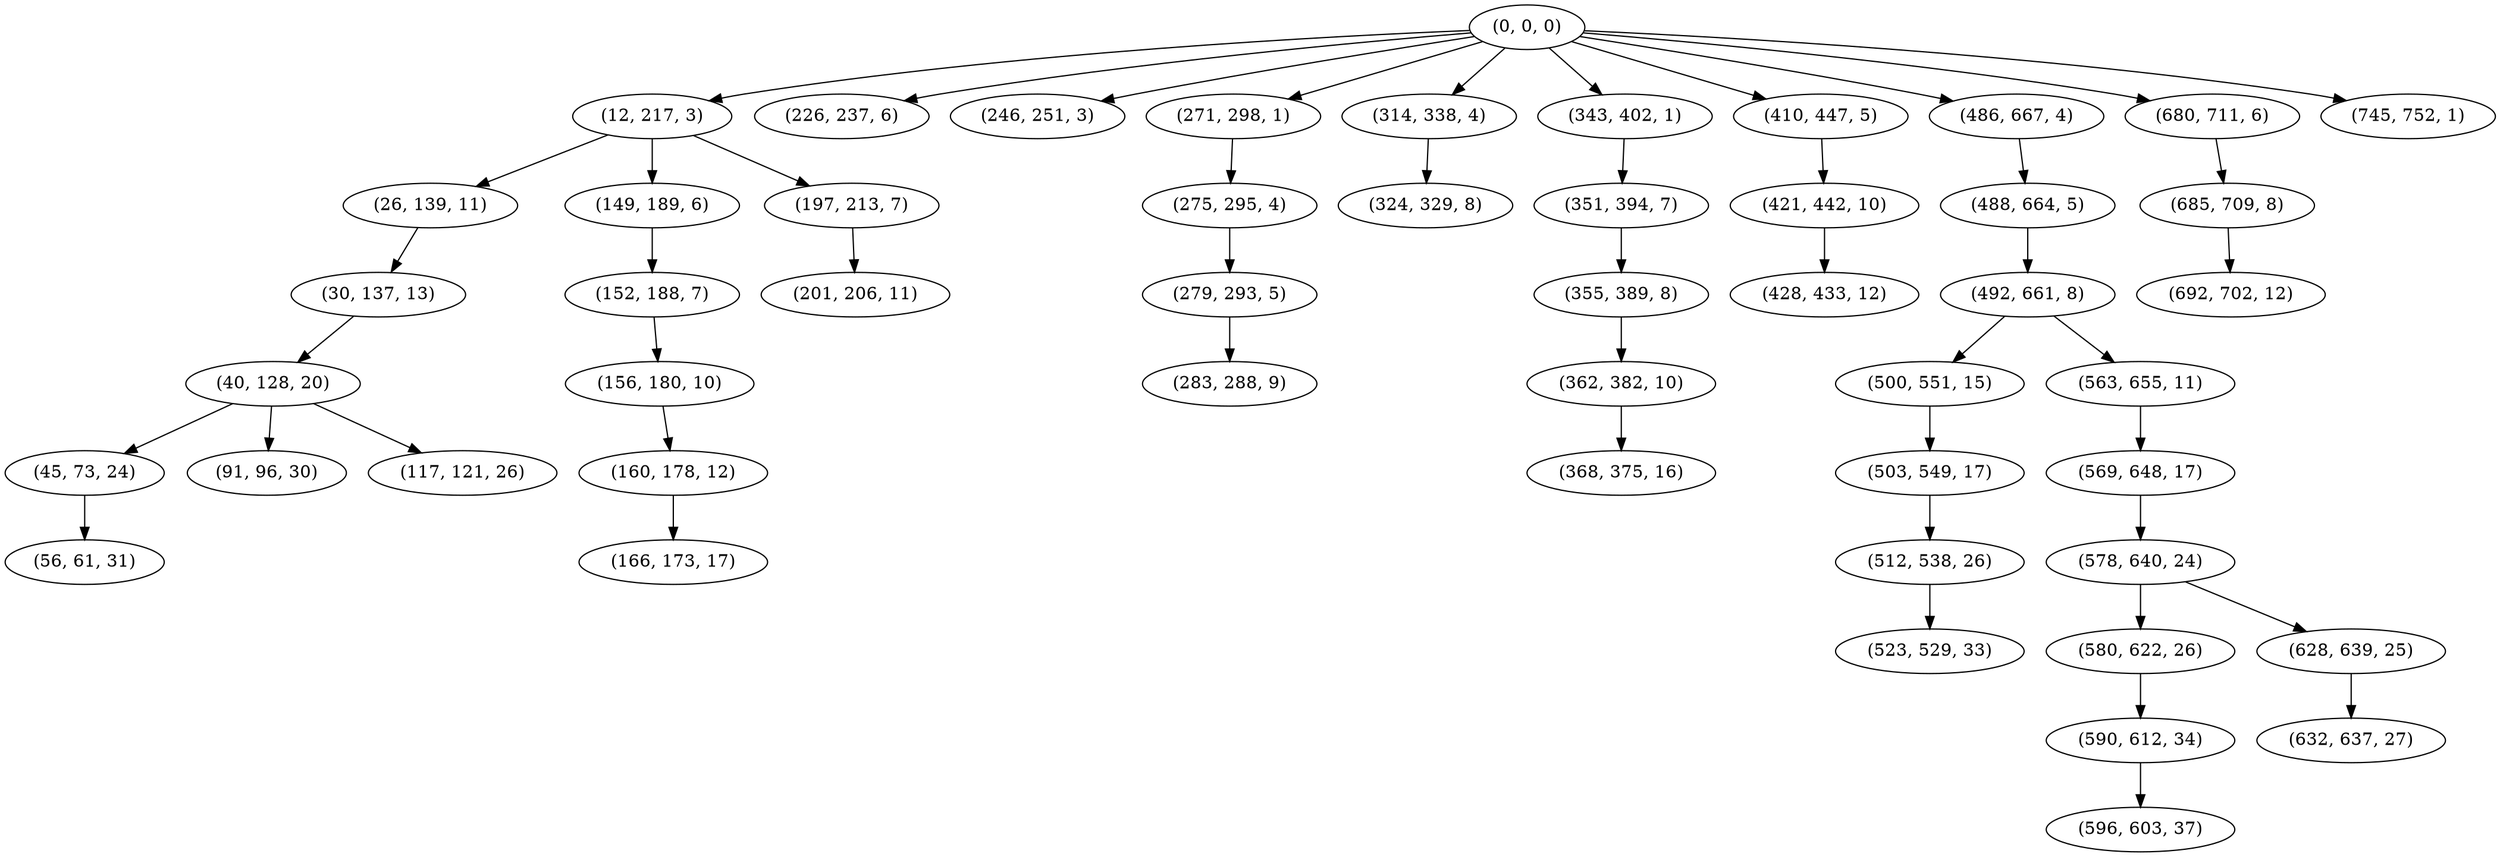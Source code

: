 digraph tree {
    "(0, 0, 0)";
    "(12, 217, 3)";
    "(26, 139, 11)";
    "(30, 137, 13)";
    "(40, 128, 20)";
    "(45, 73, 24)";
    "(56, 61, 31)";
    "(91, 96, 30)";
    "(117, 121, 26)";
    "(149, 189, 6)";
    "(152, 188, 7)";
    "(156, 180, 10)";
    "(160, 178, 12)";
    "(166, 173, 17)";
    "(197, 213, 7)";
    "(201, 206, 11)";
    "(226, 237, 6)";
    "(246, 251, 3)";
    "(271, 298, 1)";
    "(275, 295, 4)";
    "(279, 293, 5)";
    "(283, 288, 9)";
    "(314, 338, 4)";
    "(324, 329, 8)";
    "(343, 402, 1)";
    "(351, 394, 7)";
    "(355, 389, 8)";
    "(362, 382, 10)";
    "(368, 375, 16)";
    "(410, 447, 5)";
    "(421, 442, 10)";
    "(428, 433, 12)";
    "(486, 667, 4)";
    "(488, 664, 5)";
    "(492, 661, 8)";
    "(500, 551, 15)";
    "(503, 549, 17)";
    "(512, 538, 26)";
    "(523, 529, 33)";
    "(563, 655, 11)";
    "(569, 648, 17)";
    "(578, 640, 24)";
    "(580, 622, 26)";
    "(590, 612, 34)";
    "(596, 603, 37)";
    "(628, 639, 25)";
    "(632, 637, 27)";
    "(680, 711, 6)";
    "(685, 709, 8)";
    "(692, 702, 12)";
    "(745, 752, 1)";
    "(0, 0, 0)" -> "(12, 217, 3)";
    "(0, 0, 0)" -> "(226, 237, 6)";
    "(0, 0, 0)" -> "(246, 251, 3)";
    "(0, 0, 0)" -> "(271, 298, 1)";
    "(0, 0, 0)" -> "(314, 338, 4)";
    "(0, 0, 0)" -> "(343, 402, 1)";
    "(0, 0, 0)" -> "(410, 447, 5)";
    "(0, 0, 0)" -> "(486, 667, 4)";
    "(0, 0, 0)" -> "(680, 711, 6)";
    "(0, 0, 0)" -> "(745, 752, 1)";
    "(12, 217, 3)" -> "(26, 139, 11)";
    "(12, 217, 3)" -> "(149, 189, 6)";
    "(12, 217, 3)" -> "(197, 213, 7)";
    "(26, 139, 11)" -> "(30, 137, 13)";
    "(30, 137, 13)" -> "(40, 128, 20)";
    "(40, 128, 20)" -> "(45, 73, 24)";
    "(40, 128, 20)" -> "(91, 96, 30)";
    "(40, 128, 20)" -> "(117, 121, 26)";
    "(45, 73, 24)" -> "(56, 61, 31)";
    "(149, 189, 6)" -> "(152, 188, 7)";
    "(152, 188, 7)" -> "(156, 180, 10)";
    "(156, 180, 10)" -> "(160, 178, 12)";
    "(160, 178, 12)" -> "(166, 173, 17)";
    "(197, 213, 7)" -> "(201, 206, 11)";
    "(271, 298, 1)" -> "(275, 295, 4)";
    "(275, 295, 4)" -> "(279, 293, 5)";
    "(279, 293, 5)" -> "(283, 288, 9)";
    "(314, 338, 4)" -> "(324, 329, 8)";
    "(343, 402, 1)" -> "(351, 394, 7)";
    "(351, 394, 7)" -> "(355, 389, 8)";
    "(355, 389, 8)" -> "(362, 382, 10)";
    "(362, 382, 10)" -> "(368, 375, 16)";
    "(410, 447, 5)" -> "(421, 442, 10)";
    "(421, 442, 10)" -> "(428, 433, 12)";
    "(486, 667, 4)" -> "(488, 664, 5)";
    "(488, 664, 5)" -> "(492, 661, 8)";
    "(492, 661, 8)" -> "(500, 551, 15)";
    "(492, 661, 8)" -> "(563, 655, 11)";
    "(500, 551, 15)" -> "(503, 549, 17)";
    "(503, 549, 17)" -> "(512, 538, 26)";
    "(512, 538, 26)" -> "(523, 529, 33)";
    "(563, 655, 11)" -> "(569, 648, 17)";
    "(569, 648, 17)" -> "(578, 640, 24)";
    "(578, 640, 24)" -> "(580, 622, 26)";
    "(578, 640, 24)" -> "(628, 639, 25)";
    "(580, 622, 26)" -> "(590, 612, 34)";
    "(590, 612, 34)" -> "(596, 603, 37)";
    "(628, 639, 25)" -> "(632, 637, 27)";
    "(680, 711, 6)" -> "(685, 709, 8)";
    "(685, 709, 8)" -> "(692, 702, 12)";
}
